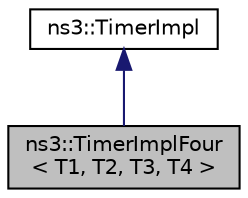 digraph "ns3::TimerImplFour&lt; T1, T2, T3, T4 &gt;"
{
 // LATEX_PDF_SIZE
  edge [fontname="Helvetica",fontsize="10",labelfontname="Helvetica",labelfontsize="10"];
  node [fontname="Helvetica",fontsize="10",shape=record];
  Node1 [label="ns3::TimerImplFour\l\< T1, T2, T3, T4 \>",height=0.2,width=0.4,color="black", fillcolor="grey75", style="filled", fontcolor="black",tooltip="TimerImpl specialization class for varying numbers of arguments."];
  Node2 -> Node1 [dir="back",color="midnightblue",fontsize="10",style="solid",fontname="Helvetica"];
  Node2 [label="ns3::TimerImpl",height=0.2,width=0.4,color="black", fillcolor="white", style="filled",URL="$classns3_1_1_timer_impl.html",tooltip="The timer implementation underlying Timer and Watchdog."];
}
